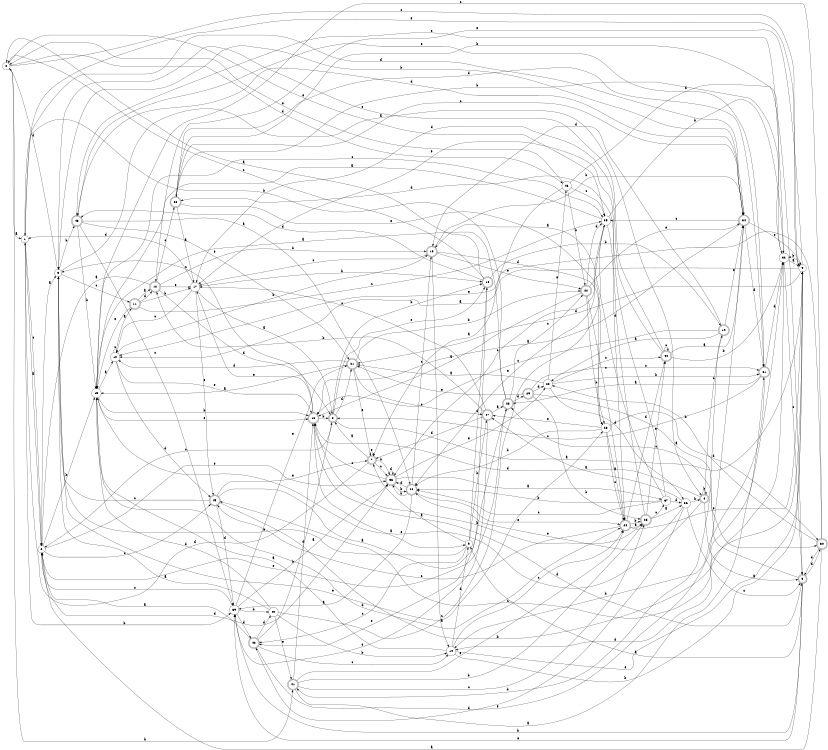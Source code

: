 digraph n38_10 {
__start0 [label="" shape="none"];

rankdir=LR;
size="8,5";

s0 [style="filled", color="black", fillcolor="white" shape="circle", label="0"];
s1 [style="filled", color="black", fillcolor="white" shape="circle", label="1"];
s2 [style="filled", color="black", fillcolor="white" shape="circle", label="2"];
s3 [style="filled", color="black", fillcolor="white" shape="circle", label="3"];
s4 [style="rounded,filled", color="black", fillcolor="white" shape="doublecircle", label="4"];
s5 [style="rounded,filled", color="black", fillcolor="white" shape="doublecircle", label="5"];
s6 [style="filled", color="black", fillcolor="white" shape="circle", label="6"];
s7 [style="rounded,filled", color="black", fillcolor="white" shape="doublecircle", label="7"];
s8 [style="rounded,filled", color="black", fillcolor="white" shape="doublecircle", label="8"];
s9 [style="filled", color="black", fillcolor="white" shape="circle", label="9"];
s10 [style="filled", color="black", fillcolor="white" shape="circle", label="10"];
s11 [style="rounded,filled", color="black", fillcolor="white" shape="doublecircle", label="11"];
s12 [style="rounded,filled", color="black", fillcolor="white" shape="doublecircle", label="12"];
s13 [style="rounded,filled", color="black", fillcolor="white" shape="doublecircle", label="13"];
s14 [style="filled", color="black", fillcolor="white" shape="circle", label="14"];
s15 [style="filled", color="black", fillcolor="white" shape="circle", label="15"];
s16 [style="rounded,filled", color="black", fillcolor="white" shape="doublecircle", label="16"];
s17 [style="filled", color="black", fillcolor="white" shape="circle", label="17"];
s18 [style="rounded,filled", color="black", fillcolor="white" shape="doublecircle", label="18"];
s19 [style="rounded,filled", color="black", fillcolor="white" shape="doublecircle", label="19"];
s20 [style="filled", color="black", fillcolor="white" shape="circle", label="20"];
s21 [style="rounded,filled", color="black", fillcolor="white" shape="doublecircle", label="21"];
s22 [style="rounded,filled", color="black", fillcolor="white" shape="doublecircle", label="22"];
s23 [style="filled", color="black", fillcolor="white" shape="circle", label="23"];
s24 [style="rounded,filled", color="black", fillcolor="white" shape="doublecircle", label="24"];
s25 [style="rounded,filled", color="black", fillcolor="white" shape="doublecircle", label="25"];
s26 [style="filled", color="black", fillcolor="white" shape="circle", label="26"];
s27 [style="rounded,filled", color="black", fillcolor="white" shape="doublecircle", label="27"];
s28 [style="rounded,filled", color="black", fillcolor="white" shape="doublecircle", label="28"];
s29 [style="rounded,filled", color="black", fillcolor="white" shape="doublecircle", label="29"];
s30 [style="rounded,filled", color="black", fillcolor="white" shape="doublecircle", label="30"];
s31 [style="rounded,filled", color="black", fillcolor="white" shape="doublecircle", label="31"];
s32 [style="filled", color="black", fillcolor="white" shape="circle", label="32"];
s33 [style="rounded,filled", color="black", fillcolor="white" shape="doublecircle", label="33"];
s34 [style="rounded,filled", color="black", fillcolor="white" shape="doublecircle", label="34"];
s35 [style="filled", color="black", fillcolor="white" shape="circle", label="35"];
s36 [style="rounded,filled", color="black", fillcolor="white" shape="doublecircle", label="36"];
s37 [style="filled", color="black", fillcolor="white" shape="circle", label="37"];
s38 [style="rounded,filled", color="black", fillcolor="white" shape="doublecircle", label="38"];
s39 [style="filled", color="black", fillcolor="white" shape="circle", label="39"];
s40 [style="filled", color="black", fillcolor="white" shape="circle", label="40"];
s41 [style="rounded,filled", color="black", fillcolor="white" shape="doublecircle", label="41"];
s42 [style="rounded,filled", color="black", fillcolor="white" shape="doublecircle", label="42"];
s43 [style="rounded,filled", color="black", fillcolor="white" shape="doublecircle", label="43"];
s44 [style="rounded,filled", color="black", fillcolor="white" shape="doublecircle", label="44"];
s45 [style="rounded,filled", color="black", fillcolor="white" shape="doublecircle", label="45"];
s46 [style="filled", color="black", fillcolor="white" shape="circle", label="46"];
s0 -> s1 [label="a"];
s0 -> s41 [label="b"];
s0 -> s9 [label="c"];
s0 -> s46 [label="d"];
s0 -> s35 [label="e"];
s1 -> s2 [label="a"];
s1 -> s39 [label="b"];
s1 -> s2 [label="c"];
s1 -> s34 [label="d"];
s1 -> s9 [label="e"];
s2 -> s3 [label="a"];
s2 -> s15 [label="b"];
s2 -> s45 [label="c"];
s2 -> s36 [label="d"];
s2 -> s36 [label="e"];
s3 -> s4 [label="a"];
s3 -> s43 [label="b"];
s3 -> s11 [label="c"];
s3 -> s0 [label="d"];
s3 -> s23 [label="e"];
s4 -> s5 [label="a"];
s4 -> s4 [label="b"];
s4 -> s19 [label="c"];
s4 -> s16 [label="d"];
s4 -> s15 [label="e"];
s5 -> s6 [label="a"];
s5 -> s39 [label="b"];
s5 -> s28 [label="c"];
s5 -> s30 [label="d"];
s5 -> s39 [label="e"];
s6 -> s7 [label="a"];
s6 -> s27 [label="b"];
s6 -> s42 [label="c"];
s6 -> s18 [label="d"];
s6 -> s3 [label="e"];
s7 -> s8 [label="a"];
s7 -> s36 [label="b"];
s7 -> s36 [label="c"];
s7 -> s1 [label="d"];
s7 -> s7 [label="e"];
s8 -> s9 [label="a"];
s8 -> s18 [label="b"];
s8 -> s2 [label="c"];
s8 -> s21 [label="d"];
s8 -> s18 [label="e"];
s9 -> s10 [label="a"];
s9 -> s32 [label="b"];
s9 -> s45 [label="c"];
s9 -> s21 [label="d"];
s9 -> s12 [label="e"];
s10 -> s11 [label="a"];
s10 -> s13 [label="b"];
s10 -> s10 [label="c"];
s10 -> s45 [label="d"];
s10 -> s16 [label="e"];
s11 -> s12 [label="a"];
s11 -> s17 [label="b"];
s11 -> s35 [label="c"];
s11 -> s12 [label="d"];
s11 -> s15 [label="e"];
s12 -> s2 [label="a"];
s12 -> s13 [label="b"];
s12 -> s33 [label="c"];
s12 -> s8 [label="d"];
s12 -> s17 [label="e"];
s13 -> s14 [label="a"];
s13 -> s34 [label="b"];
s13 -> s17 [label="c"];
s13 -> s23 [label="d"];
s13 -> s22 [label="e"];
s14 -> s15 [label="a"];
s14 -> s9 [label="b"];
s14 -> s24 [label="c"];
s14 -> s6 [label="d"];
s14 -> s9 [label="e"];
s15 -> s10 [label="a"];
s15 -> s16 [label="b"];
s15 -> s35 [label="c"];
s15 -> s24 [label="d"];
s15 -> s16 [label="e"];
s16 -> s6 [label="a"];
s16 -> s8 [label="b"];
s16 -> s3 [label="c"];
s16 -> s5 [label="d"];
s16 -> s17 [label="e"];
s17 -> s8 [label="a"];
s17 -> s18 [label="b"];
s17 -> s10 [label="c"];
s17 -> s1 [label="d"];
s17 -> s45 [label="e"];
s18 -> s0 [label="a"];
s18 -> s19 [label="b"];
s18 -> s0 [label="c"];
s18 -> s43 [label="d"];
s18 -> s42 [label="e"];
s19 -> s20 [label="a"];
s19 -> s41 [label="b"];
s19 -> s16 [label="c"];
s19 -> s13 [label="d"];
s19 -> s34 [label="e"];
s20 -> s21 [label="a"];
s20 -> s31 [label="b"];
s20 -> s44 [label="c"];
s20 -> s26 [label="d"];
s20 -> s46 [label="e"];
s21 -> s15 [label="a"];
s21 -> s22 [label="b"];
s21 -> s27 [label="c"];
s21 -> s10 [label="d"];
s21 -> s7 [label="e"];
s22 -> s16 [label="a"];
s22 -> s23 [label="b"];
s22 -> s24 [label="c"];
s22 -> s35 [label="d"];
s22 -> s34 [label="e"];
s23 -> s24 [label="a"];
s23 -> s38 [label="b"];
s23 -> s24 [label="c"];
s23 -> s30 [label="d"];
s23 -> s27 [label="e"];
s24 -> s25 [label="a"];
s24 -> s25 [label="b"];
s24 -> s45 [label="c"];
s24 -> s44 [label="d"];
s24 -> s9 [label="e"];
s25 -> s26 [label="a"];
s25 -> s16 [label="b"];
s25 -> s37 [label="c"];
s25 -> s33 [label="d"];
s25 -> s44 [label="e"];
s26 -> s27 [label="a"];
s26 -> s4 [label="b"];
s26 -> s5 [label="c"];
s26 -> s42 [label="d"];
s26 -> s38 [label="e"];
s27 -> s28 [label="a"];
s27 -> s12 [label="b"];
s27 -> s17 [label="c"];
s27 -> s7 [label="d"];
s27 -> s39 [label="e"];
s28 -> s15 [label="a"];
s28 -> s1 [label="b"];
s28 -> s22 [label="c"];
s28 -> s29 [label="d"];
s28 -> s2 [label="e"];
s29 -> s30 [label="a"];
s29 -> s25 [label="b"];
s29 -> s31 [label="c"];
s29 -> s20 [label="d"];
s29 -> s21 [label="e"];
s30 -> s2 [label="a"];
s30 -> s20 [label="b"];
s30 -> s15 [label="c"];
s30 -> s5 [label="d"];
s30 -> s10 [label="e"];
s31 -> s28 [label="a"];
s31 -> s14 [label="b"];
s31 -> s8 [label="c"];
s31 -> s32 [label="d"];
s31 -> s43 [label="e"];
s32 -> s9 [label="a"];
s32 -> s33 [label="b"];
s32 -> s5 [label="c"];
s32 -> s14 [label="d"];
s32 -> s43 [label="e"];
s33 -> s17 [label="a"];
s33 -> s32 [label="b"];
s33 -> s34 [label="c"];
s33 -> s31 [label="d"];
s33 -> s23 [label="e"];
s34 -> s16 [label="a"];
s34 -> s3 [label="b"];
s34 -> s35 [label="c"];
s34 -> s31 [label="d"];
s34 -> s9 [label="e"];
s35 -> s15 [label="a"];
s35 -> s32 [label="b"];
s35 -> s36 [label="c"];
s35 -> s24 [label="d"];
s35 -> s38 [label="e"];
s36 -> s37 [label="a"];
s36 -> s38 [label="b"];
s36 -> s16 [label="c"];
s36 -> s36 [label="d"];
s36 -> s20 [label="e"];
s37 -> s13 [label="a"];
s37 -> s38 [label="b"];
s37 -> s38 [label="c"];
s37 -> s26 [label="d"];
s37 -> s17 [label="e"];
s38 -> s39 [label="a"];
s38 -> s36 [label="b"];
s38 -> s13 [label="c"];
s38 -> s36 [label="d"];
s38 -> s24 [label="e"];
s39 -> s36 [label="a"];
s39 -> s40 [label="b"];
s39 -> s2 [label="c"];
s39 -> s42 [label="d"];
s39 -> s21 [label="e"];
s40 -> s3 [label="a"];
s40 -> s14 [label="b"];
s40 -> s35 [label="c"];
s40 -> s15 [label="d"];
s40 -> s41 [label="e"];
s41 -> s31 [label="a"];
s41 -> s25 [label="b"];
s41 -> s25 [label="c"];
s41 -> s16 [label="d"];
s41 -> s24 [label="e"];
s42 -> s2 [label="a"];
s42 -> s8 [label="b"];
s42 -> s14 [label="c"];
s42 -> s40 [label="d"];
s42 -> s34 [label="e"];
s43 -> s38 [label="a"];
s43 -> s15 [label="b"];
s43 -> s39 [label="c"];
s43 -> s34 [label="d"];
s43 -> s21 [label="e"];
s44 -> s34 [label="a"];
s44 -> s32 [label="b"];
s44 -> s44 [label="c"];
s44 -> s17 [label="d"];
s44 -> s3 [label="e"];
s45 -> s28 [label="a"];
s45 -> s32 [label="b"];
s45 -> s3 [label="c"];
s45 -> s39 [label="d"];
s45 -> s7 [label="e"];
s46 -> s7 [label="a"];
s46 -> s22 [label="b"];
s46 -> s35 [label="c"];
s46 -> s5 [label="d"];
s46 -> s0 [label="e"];

}